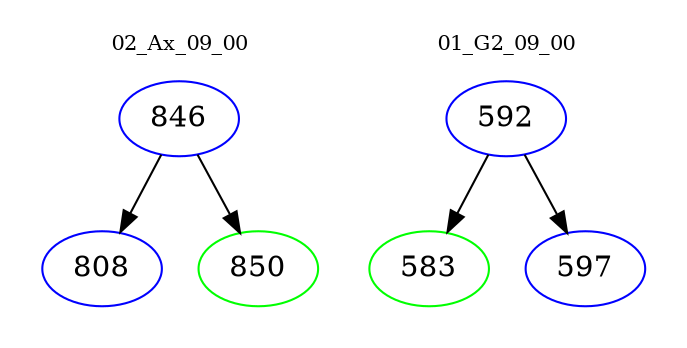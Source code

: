 digraph{
subgraph cluster_0 {
color = white
label = "02_Ax_09_00";
fontsize=10;
T0_846 [label="846", color="blue"]
T0_846 -> T0_808 [color="black"]
T0_808 [label="808", color="blue"]
T0_846 -> T0_850 [color="black"]
T0_850 [label="850", color="green"]
}
subgraph cluster_1 {
color = white
label = "01_G2_09_00";
fontsize=10;
T1_592 [label="592", color="blue"]
T1_592 -> T1_583 [color="black"]
T1_583 [label="583", color="green"]
T1_592 -> T1_597 [color="black"]
T1_597 [label="597", color="blue"]
}
}
